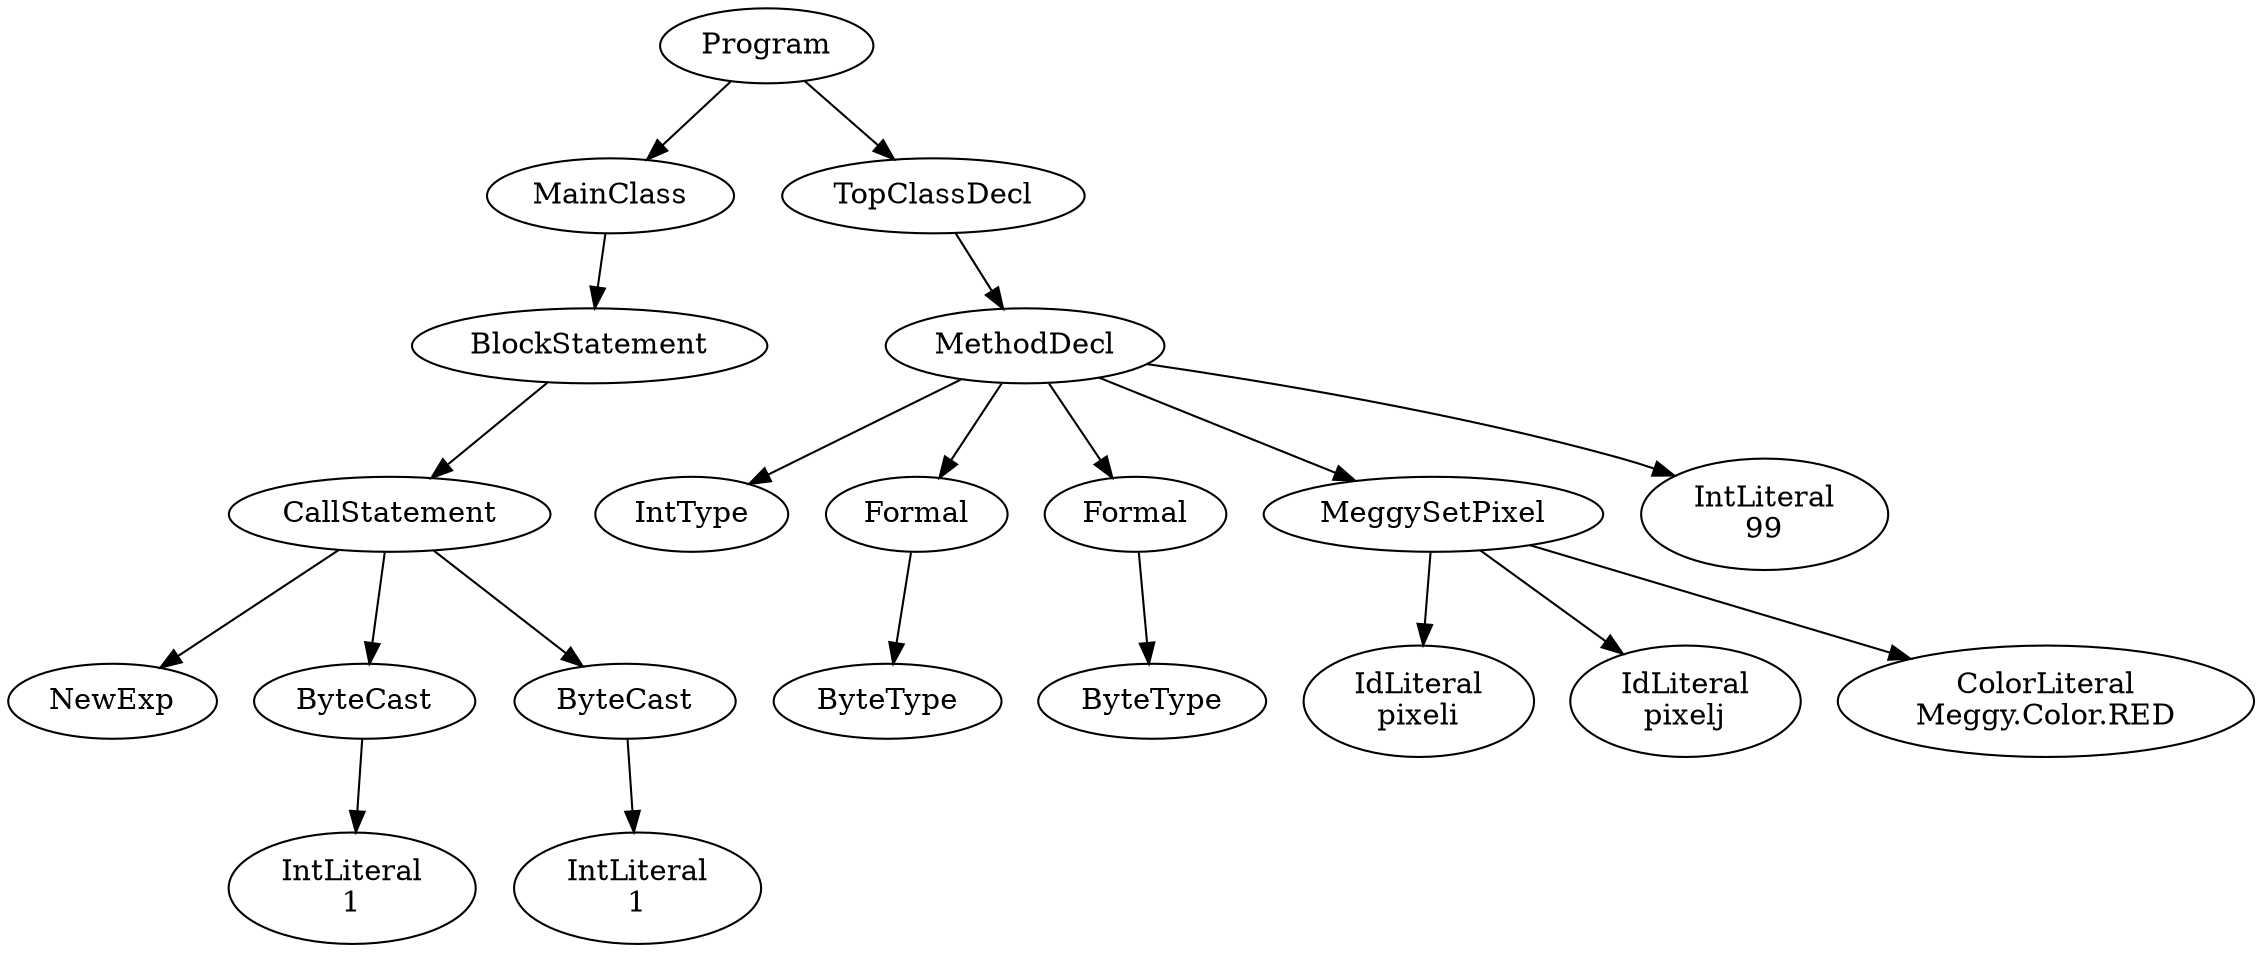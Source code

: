 digraph ASTGraph {
0 [ label="Program" ];
1 [ label="MainClass" ];
0 -> 1
2 [ label="BlockStatement" ];
1 -> 2
3 [ label="CallStatement" ];
2 -> 3
4 [ label="NewExp" ];
3 -> 4
5 [ label="ByteCast" ];
3 -> 5
6 [ label="IntLiteral\n1" ];
5 -> 6
7 [ label="ByteCast" ];
3 -> 7
8 [ label="IntLiteral\n1" ];
7 -> 8
9 [ label="TopClassDecl" ];
0 -> 9
10 [ label="MethodDecl" ];
9 -> 10
11 [ label="IntType" ];
10 -> 11
12 [ label="Formal" ];
10 -> 12
13 [ label="ByteType" ];
12 -> 13
14 [ label="Formal" ];
10 -> 14
15 [ label="ByteType" ];
14 -> 15
16 [ label="MeggySetPixel" ];
10 -> 16
17 [ label="IdLiteral\npixeli" ];
16 -> 17
18 [ label="IdLiteral\npixelj" ];
16 -> 18
19 [ label="ColorLiteral\nMeggy.Color.RED" ];
16 -> 19
20 [ label="IntLiteral\n99" ];
10 -> 20
}
